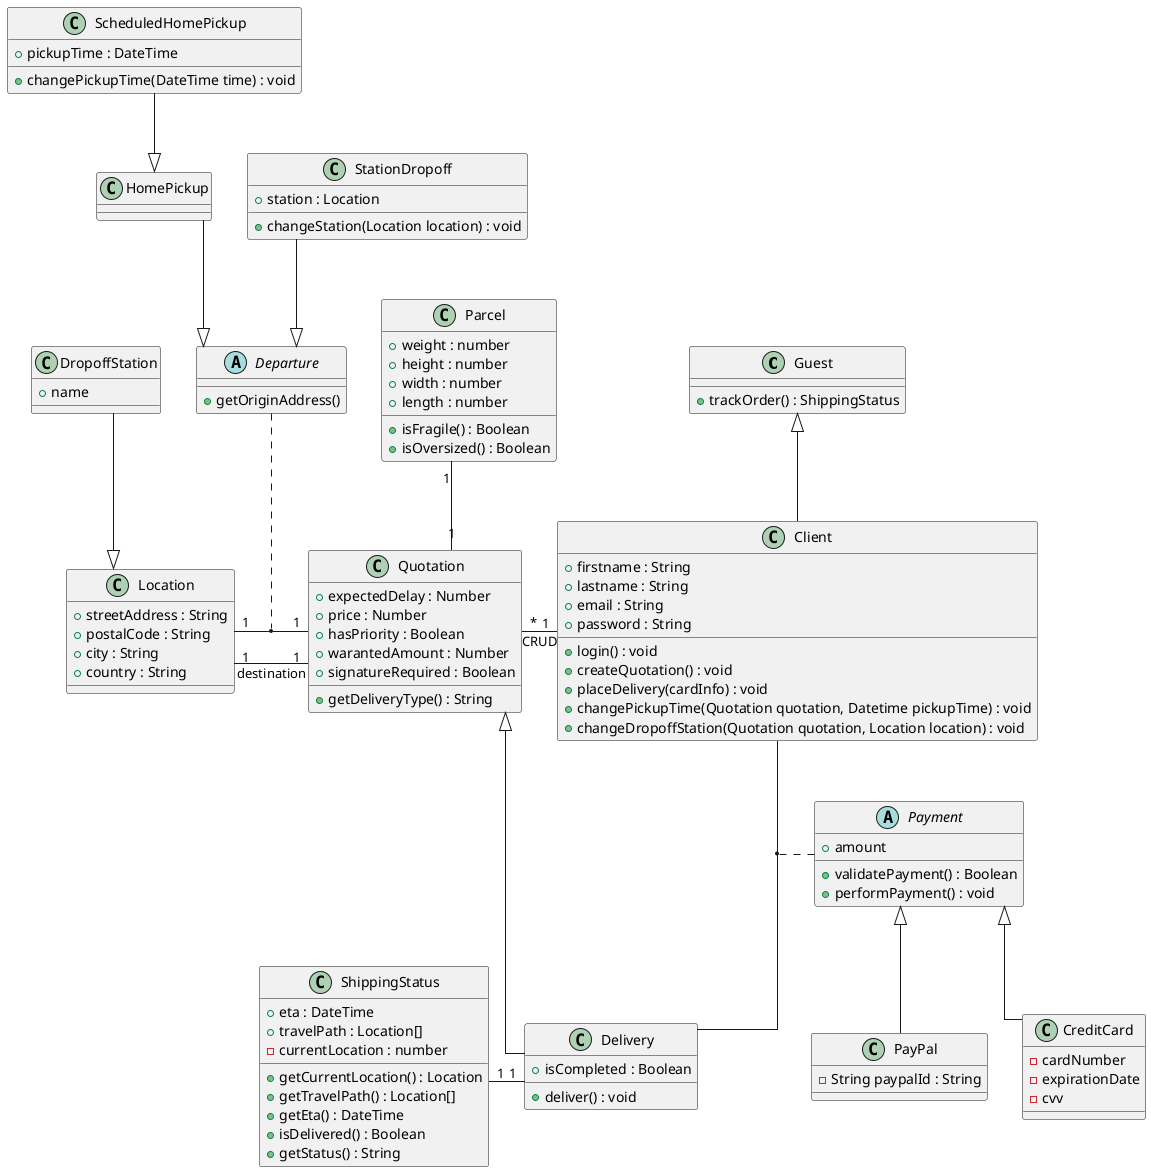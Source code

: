 @startuml classDiagram
skinparam linetype ortho

class Guest {
  + trackOrder() : ShippingStatus
}

class Client {
  + firstname : String
  + lastname : String
  + email : String
  + password : String
  + login() : void
  + createQuotation() : void
  + placeDelivery(cardInfo) : void
  + changePickupTime(Quotation quotation, Datetime pickupTime) : void
  + changeDropoffStation(Quotation quotation, Location location) : void
}

abstract class Payment {
  + amount
  + validatePayment() : Boolean
  + performPayment() : void
}

class PayPal extends Payment {
  - String paypalId : String
}

class CreditCard extends Payment{
  - cardNumber
  - expirationDate
  - cvv
}

class Location {
  + streetAddress : String
  + postalCode : String
  + city : String
  + country : String
}

class DropoffStation {
  + name
}

abstract class Departure {
  + getOriginAddress()
}

class HomePickup{}
class ScheduledHomePickup{
  + pickupTime : DateTime
  + changePickupTime(DateTime time) : void
}

class StationDropoff{
  + station : Location
  + changeStation(Location location) : void
}

class Quotation {
  + expectedDelay : Number
  + price : Number
  + hasPriority : Boolean
  + warantedAmount : Number
  + signatureRequired : Boolean
  + getDeliveryType() : String
}

class Delivery {
  + isCompleted : Boolean
  + deliver() : void
}

class ShippingStatus {
  + eta : DateTime
  + travelPath : Location[]
  - currentLocation : number
  + getCurrentLocation() : Location
  + getTravelPath() : Location[]
  + getEta() : DateTime
  + isDelivered() : Boolean
  + getStatus() : String
}

class Parcel {
  + weight : number
  + height : number
  + width : number
  + length : number
  + isFragile() : Boolean
  + isOversized() : Boolean
}

Guest <|-- Client
Quotation <|-- Delivery
StationDropoff --|> Departure
HomePickup --|> Departure
ScheduledHomePickup --|> HomePickup
DropoffStation -down-|> Location

Client "1" -left- "*" Quotation : CRUD
Parcel "1" -- "1" Quotation
Location "1" - "1" Quotation : destination
Location "1" - "1" Quotation
(Client, Delivery) .. Payment
Departure .. (Quotation, Location)
Delivery "1" -left- "1" ShippingStatus

@enduml